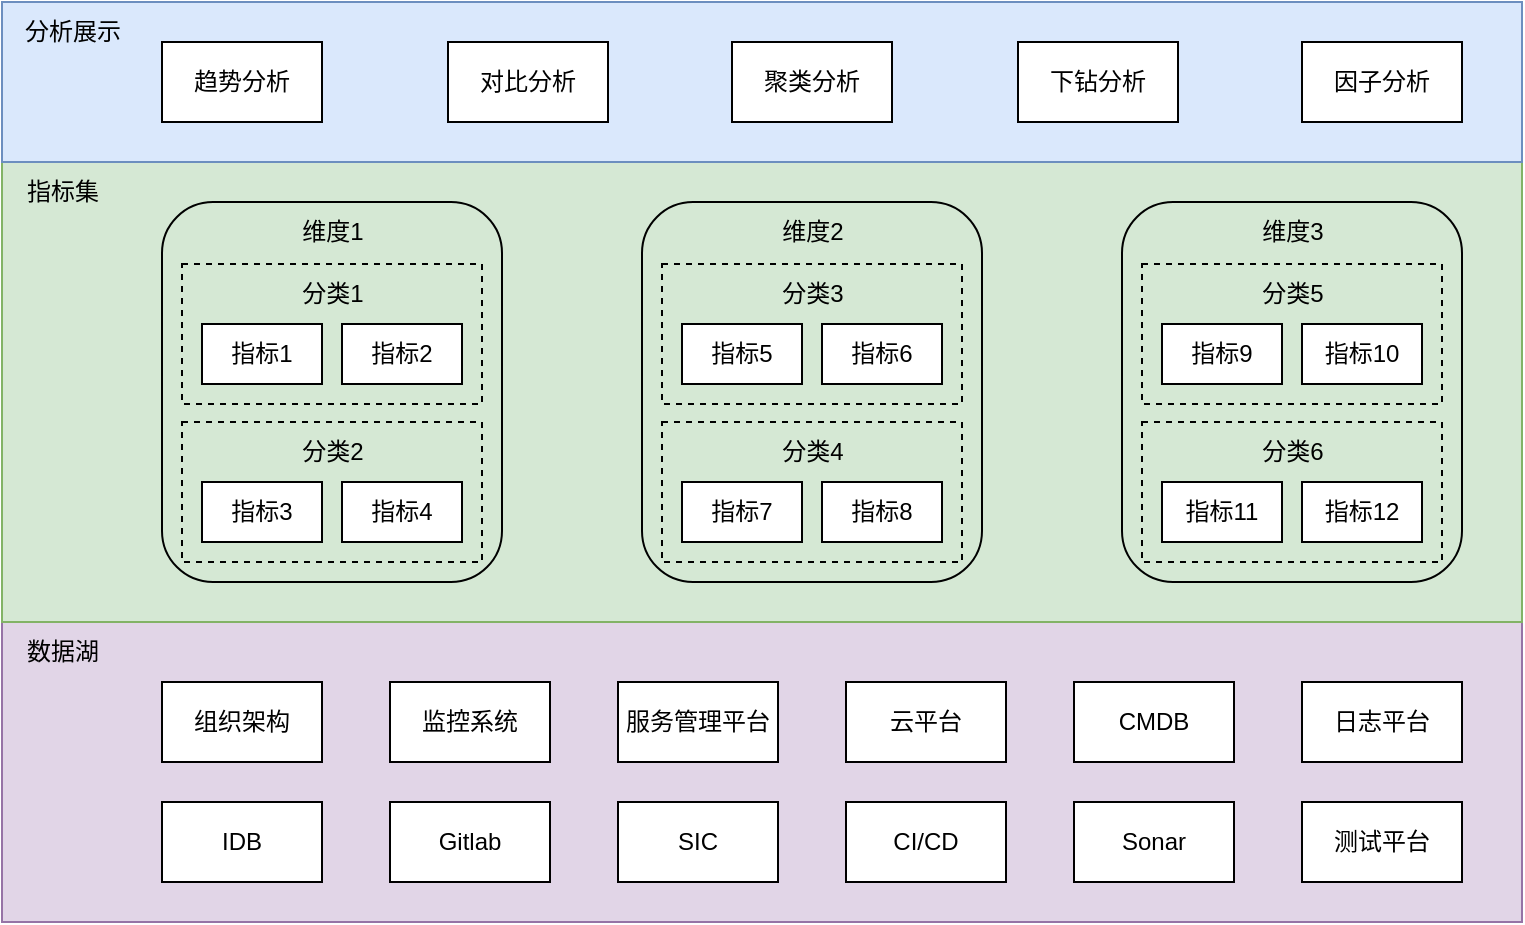 <mxfile version="21.3.8" type="github">
  <diagram name="第 1 页" id="UjrDGJb6GLwwxh33tclp">
    <mxGraphModel dx="1045" dy="765" grid="1" gridSize="10" guides="1" tooltips="1" connect="1" arrows="1" fold="1" page="1" pageScale="1" pageWidth="827" pageHeight="1169" math="0" shadow="0">
      <root>
        <mxCell id="0" />
        <mxCell id="1" parent="0" />
        <mxCell id="-LLyT1sHzNVt_YjfoiC3-49" value="" style="rounded=0;whiteSpace=wrap;html=1;fillColor=#e1d5e7;strokeColor=#9673a6;" vertex="1" parent="1">
          <mxGeometry y="570" width="760" height="150" as="geometry" />
        </mxCell>
        <mxCell id="-LLyT1sHzNVt_YjfoiC3-47" value="" style="rounded=0;whiteSpace=wrap;html=1;fillColor=#d5e8d4;strokeColor=#82b366;" vertex="1" parent="1">
          <mxGeometry y="340" width="760" height="230" as="geometry" />
        </mxCell>
        <mxCell id="-LLyT1sHzNVt_YjfoiC3-24" value="" style="group" vertex="1" connectable="0" parent="1">
          <mxGeometry x="560" y="360" width="170" height="190" as="geometry" />
        </mxCell>
        <mxCell id="-LLyT1sHzNVt_YjfoiC3-33" value="" style="rounded=1;whiteSpace=wrap;html=1;fillColor=none;" vertex="1" parent="-LLyT1sHzNVt_YjfoiC3-24">
          <mxGeometry width="170" height="190" as="geometry" />
        </mxCell>
        <mxCell id="-LLyT1sHzNVt_YjfoiC3-25" value="" style="rounded=0;whiteSpace=wrap;html=1;fillColor=none;dashed=1;" vertex="1" parent="-LLyT1sHzNVt_YjfoiC3-24">
          <mxGeometry x="10" y="31" width="150" height="70" as="geometry" />
        </mxCell>
        <mxCell id="-LLyT1sHzNVt_YjfoiC3-26" value="指标9" style="rounded=0;whiteSpace=wrap;html=1;" vertex="1" parent="-LLyT1sHzNVt_YjfoiC3-24">
          <mxGeometry x="20" y="61" width="60" height="30" as="geometry" />
        </mxCell>
        <mxCell id="-LLyT1sHzNVt_YjfoiC3-27" value="指标10" style="rounded=0;whiteSpace=wrap;html=1;" vertex="1" parent="-LLyT1sHzNVt_YjfoiC3-24">
          <mxGeometry x="90" y="61" width="60" height="30" as="geometry" />
        </mxCell>
        <mxCell id="-LLyT1sHzNVt_YjfoiC3-28" value="分类5" style="text;html=1;align=center;verticalAlign=middle;resizable=0;points=[];autosize=1;strokeColor=none;fillColor=none;" vertex="1" parent="-LLyT1sHzNVt_YjfoiC3-24">
          <mxGeometry x="60" y="31" width="50" height="30" as="geometry" />
        </mxCell>
        <mxCell id="-LLyT1sHzNVt_YjfoiC3-29" value="" style="rounded=0;whiteSpace=wrap;html=1;fillColor=none;dashed=1;" vertex="1" parent="-LLyT1sHzNVt_YjfoiC3-24">
          <mxGeometry x="10" y="110" width="150" height="70" as="geometry" />
        </mxCell>
        <mxCell id="-LLyT1sHzNVt_YjfoiC3-30" value="指标11" style="rounded=0;whiteSpace=wrap;html=1;" vertex="1" parent="-LLyT1sHzNVt_YjfoiC3-24">
          <mxGeometry x="20" y="140" width="60" height="30" as="geometry" />
        </mxCell>
        <mxCell id="-LLyT1sHzNVt_YjfoiC3-31" value="指标12" style="rounded=0;whiteSpace=wrap;html=1;" vertex="1" parent="-LLyT1sHzNVt_YjfoiC3-24">
          <mxGeometry x="90" y="140" width="60" height="30" as="geometry" />
        </mxCell>
        <mxCell id="-LLyT1sHzNVt_YjfoiC3-32" value="分类6" style="text;html=1;align=center;verticalAlign=middle;resizable=0;points=[];autosize=1;strokeColor=none;fillColor=none;" vertex="1" parent="-LLyT1sHzNVt_YjfoiC3-24">
          <mxGeometry x="60" y="110" width="50" height="30" as="geometry" />
        </mxCell>
        <mxCell id="-LLyT1sHzNVt_YjfoiC3-34" value="维度3" style="text;html=1;align=center;verticalAlign=middle;resizable=0;points=[];autosize=1;strokeColor=none;fillColor=none;" vertex="1" parent="-LLyT1sHzNVt_YjfoiC3-24">
          <mxGeometry x="60" width="50" height="30" as="geometry" />
        </mxCell>
        <mxCell id="-LLyT1sHzNVt_YjfoiC3-12" value="" style="group" vertex="1" connectable="0" parent="1">
          <mxGeometry x="80" y="360" width="170" height="190" as="geometry" />
        </mxCell>
        <mxCell id="-LLyT1sHzNVt_YjfoiC3-3" value="" style="rounded=0;whiteSpace=wrap;html=1;fillColor=none;dashed=1;" vertex="1" parent="-LLyT1sHzNVt_YjfoiC3-12">
          <mxGeometry x="10" y="31" width="150" height="70" as="geometry" />
        </mxCell>
        <mxCell id="-LLyT1sHzNVt_YjfoiC3-1" value="指标1" style="rounded=0;whiteSpace=wrap;html=1;" vertex="1" parent="-LLyT1sHzNVt_YjfoiC3-12">
          <mxGeometry x="20" y="61" width="60" height="30" as="geometry" />
        </mxCell>
        <mxCell id="-LLyT1sHzNVt_YjfoiC3-2" value="指标2" style="rounded=0;whiteSpace=wrap;html=1;" vertex="1" parent="-LLyT1sHzNVt_YjfoiC3-12">
          <mxGeometry x="90" y="61" width="60" height="30" as="geometry" />
        </mxCell>
        <mxCell id="-LLyT1sHzNVt_YjfoiC3-5" value="分类1" style="text;html=1;align=center;verticalAlign=middle;resizable=0;points=[];autosize=1;strokeColor=none;fillColor=none;" vertex="1" parent="-LLyT1sHzNVt_YjfoiC3-12">
          <mxGeometry x="60" y="31" width="50" height="30" as="geometry" />
        </mxCell>
        <mxCell id="-LLyT1sHzNVt_YjfoiC3-6" value="" style="rounded=0;whiteSpace=wrap;html=1;fillColor=none;dashed=1;" vertex="1" parent="-LLyT1sHzNVt_YjfoiC3-12">
          <mxGeometry x="10" y="110" width="150" height="70" as="geometry" />
        </mxCell>
        <mxCell id="-LLyT1sHzNVt_YjfoiC3-7" value="指标3" style="rounded=0;whiteSpace=wrap;html=1;" vertex="1" parent="-LLyT1sHzNVt_YjfoiC3-12">
          <mxGeometry x="20" y="140" width="60" height="30" as="geometry" />
        </mxCell>
        <mxCell id="-LLyT1sHzNVt_YjfoiC3-8" value="指标4" style="rounded=0;whiteSpace=wrap;html=1;" vertex="1" parent="-LLyT1sHzNVt_YjfoiC3-12">
          <mxGeometry x="90" y="140" width="60" height="30" as="geometry" />
        </mxCell>
        <mxCell id="-LLyT1sHzNVt_YjfoiC3-9" value="分类2" style="text;html=1;align=center;verticalAlign=middle;resizable=0;points=[];autosize=1;strokeColor=none;fillColor=none;" vertex="1" parent="-LLyT1sHzNVt_YjfoiC3-12">
          <mxGeometry x="60" y="110" width="50" height="30" as="geometry" />
        </mxCell>
        <mxCell id="-LLyT1sHzNVt_YjfoiC3-10" value="" style="rounded=1;whiteSpace=wrap;html=1;fillColor=none;" vertex="1" parent="-LLyT1sHzNVt_YjfoiC3-12">
          <mxGeometry width="170" height="190" as="geometry" />
        </mxCell>
        <mxCell id="-LLyT1sHzNVt_YjfoiC3-11" value="维度1" style="text;html=1;align=center;verticalAlign=middle;resizable=0;points=[];autosize=1;strokeColor=none;fillColor=none;" vertex="1" parent="-LLyT1sHzNVt_YjfoiC3-12">
          <mxGeometry x="60" width="50" height="30" as="geometry" />
        </mxCell>
        <mxCell id="-LLyT1sHzNVt_YjfoiC3-46" value="" style="group" vertex="1" connectable="0" parent="1">
          <mxGeometry x="320" y="360" width="170" height="190" as="geometry" />
        </mxCell>
        <mxCell id="-LLyT1sHzNVt_YjfoiC3-22" value="" style="rounded=1;whiteSpace=wrap;html=1;fillColor=none;" vertex="1" parent="-LLyT1sHzNVt_YjfoiC3-46">
          <mxGeometry width="170" height="190" as="geometry" />
        </mxCell>
        <mxCell id="-LLyT1sHzNVt_YjfoiC3-14" value="" style="rounded=0;whiteSpace=wrap;html=1;fillColor=none;dashed=1;" vertex="1" parent="-LLyT1sHzNVt_YjfoiC3-46">
          <mxGeometry x="10" y="31" width="150" height="70" as="geometry" />
        </mxCell>
        <mxCell id="-LLyT1sHzNVt_YjfoiC3-15" value="指标5" style="rounded=0;whiteSpace=wrap;html=1;" vertex="1" parent="-LLyT1sHzNVt_YjfoiC3-46">
          <mxGeometry x="20" y="61" width="60" height="30" as="geometry" />
        </mxCell>
        <mxCell id="-LLyT1sHzNVt_YjfoiC3-16" value="指标6" style="rounded=0;whiteSpace=wrap;html=1;" vertex="1" parent="-LLyT1sHzNVt_YjfoiC3-46">
          <mxGeometry x="90" y="61" width="60" height="30" as="geometry" />
        </mxCell>
        <mxCell id="-LLyT1sHzNVt_YjfoiC3-17" value="分类3" style="text;html=1;align=center;verticalAlign=middle;resizable=0;points=[];autosize=1;strokeColor=none;fillColor=none;" vertex="1" parent="-LLyT1sHzNVt_YjfoiC3-46">
          <mxGeometry x="60" y="31" width="50" height="30" as="geometry" />
        </mxCell>
        <mxCell id="-LLyT1sHzNVt_YjfoiC3-18" value="" style="rounded=0;whiteSpace=wrap;html=1;fillColor=none;dashed=1;" vertex="1" parent="-LLyT1sHzNVt_YjfoiC3-46">
          <mxGeometry x="10" y="110" width="150" height="70" as="geometry" />
        </mxCell>
        <mxCell id="-LLyT1sHzNVt_YjfoiC3-19" value="指标7" style="rounded=0;whiteSpace=wrap;html=1;" vertex="1" parent="-LLyT1sHzNVt_YjfoiC3-46">
          <mxGeometry x="20" y="140" width="60" height="30" as="geometry" />
        </mxCell>
        <mxCell id="-LLyT1sHzNVt_YjfoiC3-20" value="指标8" style="rounded=0;whiteSpace=wrap;html=1;" vertex="1" parent="-LLyT1sHzNVt_YjfoiC3-46">
          <mxGeometry x="90" y="140" width="60" height="30" as="geometry" />
        </mxCell>
        <mxCell id="-LLyT1sHzNVt_YjfoiC3-21" value="分类4" style="text;html=1;align=center;verticalAlign=middle;resizable=0;points=[];autosize=1;strokeColor=none;fillColor=none;" vertex="1" parent="-LLyT1sHzNVt_YjfoiC3-46">
          <mxGeometry x="60" y="110" width="50" height="30" as="geometry" />
        </mxCell>
        <mxCell id="-LLyT1sHzNVt_YjfoiC3-23" value="维度2" style="text;html=1;align=center;verticalAlign=middle;resizable=0;points=[];autosize=1;strokeColor=none;fillColor=none;" vertex="1" parent="-LLyT1sHzNVt_YjfoiC3-46">
          <mxGeometry x="60" width="50" height="30" as="geometry" />
        </mxCell>
        <mxCell id="-LLyT1sHzNVt_YjfoiC3-48" value="指标集" style="text;html=1;align=center;verticalAlign=middle;resizable=0;points=[];autosize=1;strokeColor=none;fillColor=none;" vertex="1" parent="1">
          <mxGeometry y="340" width="60" height="30" as="geometry" />
        </mxCell>
        <mxCell id="-LLyT1sHzNVt_YjfoiC3-50" value="数据湖" style="text;html=1;align=center;verticalAlign=middle;resizable=0;points=[];autosize=1;strokeColor=none;fillColor=none;" vertex="1" parent="1">
          <mxGeometry y="570" width="60" height="30" as="geometry" />
        </mxCell>
        <mxCell id="-LLyT1sHzNVt_YjfoiC3-51" value="组织架构" style="rounded=0;whiteSpace=wrap;html=1;" vertex="1" parent="1">
          <mxGeometry x="80" y="600" width="80" height="40" as="geometry" />
        </mxCell>
        <mxCell id="-LLyT1sHzNVt_YjfoiC3-52" value="监控系统" style="rounded=0;whiteSpace=wrap;html=1;" vertex="1" parent="1">
          <mxGeometry x="194" y="600" width="80" height="40" as="geometry" />
        </mxCell>
        <mxCell id="-LLyT1sHzNVt_YjfoiC3-53" value="服务管理平台" style="rounded=0;whiteSpace=wrap;html=1;" vertex="1" parent="1">
          <mxGeometry x="308" y="600" width="80" height="40" as="geometry" />
        </mxCell>
        <mxCell id="-LLyT1sHzNVt_YjfoiC3-54" value="云平台" style="rounded=0;whiteSpace=wrap;html=1;" vertex="1" parent="1">
          <mxGeometry x="422" y="600" width="80" height="40" as="geometry" />
        </mxCell>
        <mxCell id="-LLyT1sHzNVt_YjfoiC3-55" value="CMDB" style="rounded=0;whiteSpace=wrap;html=1;" vertex="1" parent="1">
          <mxGeometry x="536" y="600" width="80" height="40" as="geometry" />
        </mxCell>
        <mxCell id="-LLyT1sHzNVt_YjfoiC3-56" value="日志平台" style="rounded=0;whiteSpace=wrap;html=1;" vertex="1" parent="1">
          <mxGeometry x="650" y="600" width="80" height="40" as="geometry" />
        </mxCell>
        <mxCell id="-LLyT1sHzNVt_YjfoiC3-57" value="IDB" style="rounded=0;whiteSpace=wrap;html=1;" vertex="1" parent="1">
          <mxGeometry x="80" y="660" width="80" height="40" as="geometry" />
        </mxCell>
        <mxCell id="-LLyT1sHzNVt_YjfoiC3-58" value="Gitlab" style="rounded=0;whiteSpace=wrap;html=1;" vertex="1" parent="1">
          <mxGeometry x="194" y="660" width="80" height="40" as="geometry" />
        </mxCell>
        <mxCell id="-LLyT1sHzNVt_YjfoiC3-59" value="SIC" style="rounded=0;whiteSpace=wrap;html=1;" vertex="1" parent="1">
          <mxGeometry x="308" y="660" width="80" height="40" as="geometry" />
        </mxCell>
        <mxCell id="-LLyT1sHzNVt_YjfoiC3-60" value="CI/CD" style="rounded=0;whiteSpace=wrap;html=1;" vertex="1" parent="1">
          <mxGeometry x="422" y="660" width="80" height="40" as="geometry" />
        </mxCell>
        <mxCell id="-LLyT1sHzNVt_YjfoiC3-61" value="Sonar" style="rounded=0;whiteSpace=wrap;html=1;" vertex="1" parent="1">
          <mxGeometry x="536" y="660" width="80" height="40" as="geometry" />
        </mxCell>
        <mxCell id="-LLyT1sHzNVt_YjfoiC3-62" value="测试平台" style="rounded=0;whiteSpace=wrap;html=1;" vertex="1" parent="1">
          <mxGeometry x="650" y="660" width="80" height="40" as="geometry" />
        </mxCell>
        <mxCell id="-LLyT1sHzNVt_YjfoiC3-64" value="" style="rounded=0;whiteSpace=wrap;html=1;fillColor=#dae8fc;strokeColor=#6c8ebf;" vertex="1" parent="1">
          <mxGeometry y="260" width="760" height="80" as="geometry" />
        </mxCell>
        <mxCell id="-LLyT1sHzNVt_YjfoiC3-65" value="分析展示" style="text;html=1;align=center;verticalAlign=middle;resizable=0;points=[];autosize=1;strokeColor=none;fillColor=none;" vertex="1" parent="1">
          <mxGeometry y="260" width="70" height="30" as="geometry" />
        </mxCell>
        <mxCell id="-LLyT1sHzNVt_YjfoiC3-66" value="趋势分析" style="rounded=0;whiteSpace=wrap;html=1;" vertex="1" parent="1">
          <mxGeometry x="80" y="280" width="80" height="40" as="geometry" />
        </mxCell>
        <mxCell id="-LLyT1sHzNVt_YjfoiC3-67" value="对比分析" style="rounded=0;whiteSpace=wrap;html=1;" vertex="1" parent="1">
          <mxGeometry x="223" y="280" width="80" height="40" as="geometry" />
        </mxCell>
        <mxCell id="-LLyT1sHzNVt_YjfoiC3-68" value="聚类分析" style="rounded=0;whiteSpace=wrap;html=1;" vertex="1" parent="1">
          <mxGeometry x="365" y="280" width="80" height="40" as="geometry" />
        </mxCell>
        <mxCell id="-LLyT1sHzNVt_YjfoiC3-69" value="下钻分析" style="rounded=0;whiteSpace=wrap;html=1;" vertex="1" parent="1">
          <mxGeometry x="508" y="280" width="80" height="40" as="geometry" />
        </mxCell>
        <mxCell id="-LLyT1sHzNVt_YjfoiC3-70" value="因子分析" style="rounded=0;whiteSpace=wrap;html=1;" vertex="1" parent="1">
          <mxGeometry x="650" y="280" width="80" height="40" as="geometry" />
        </mxCell>
      </root>
    </mxGraphModel>
  </diagram>
</mxfile>
